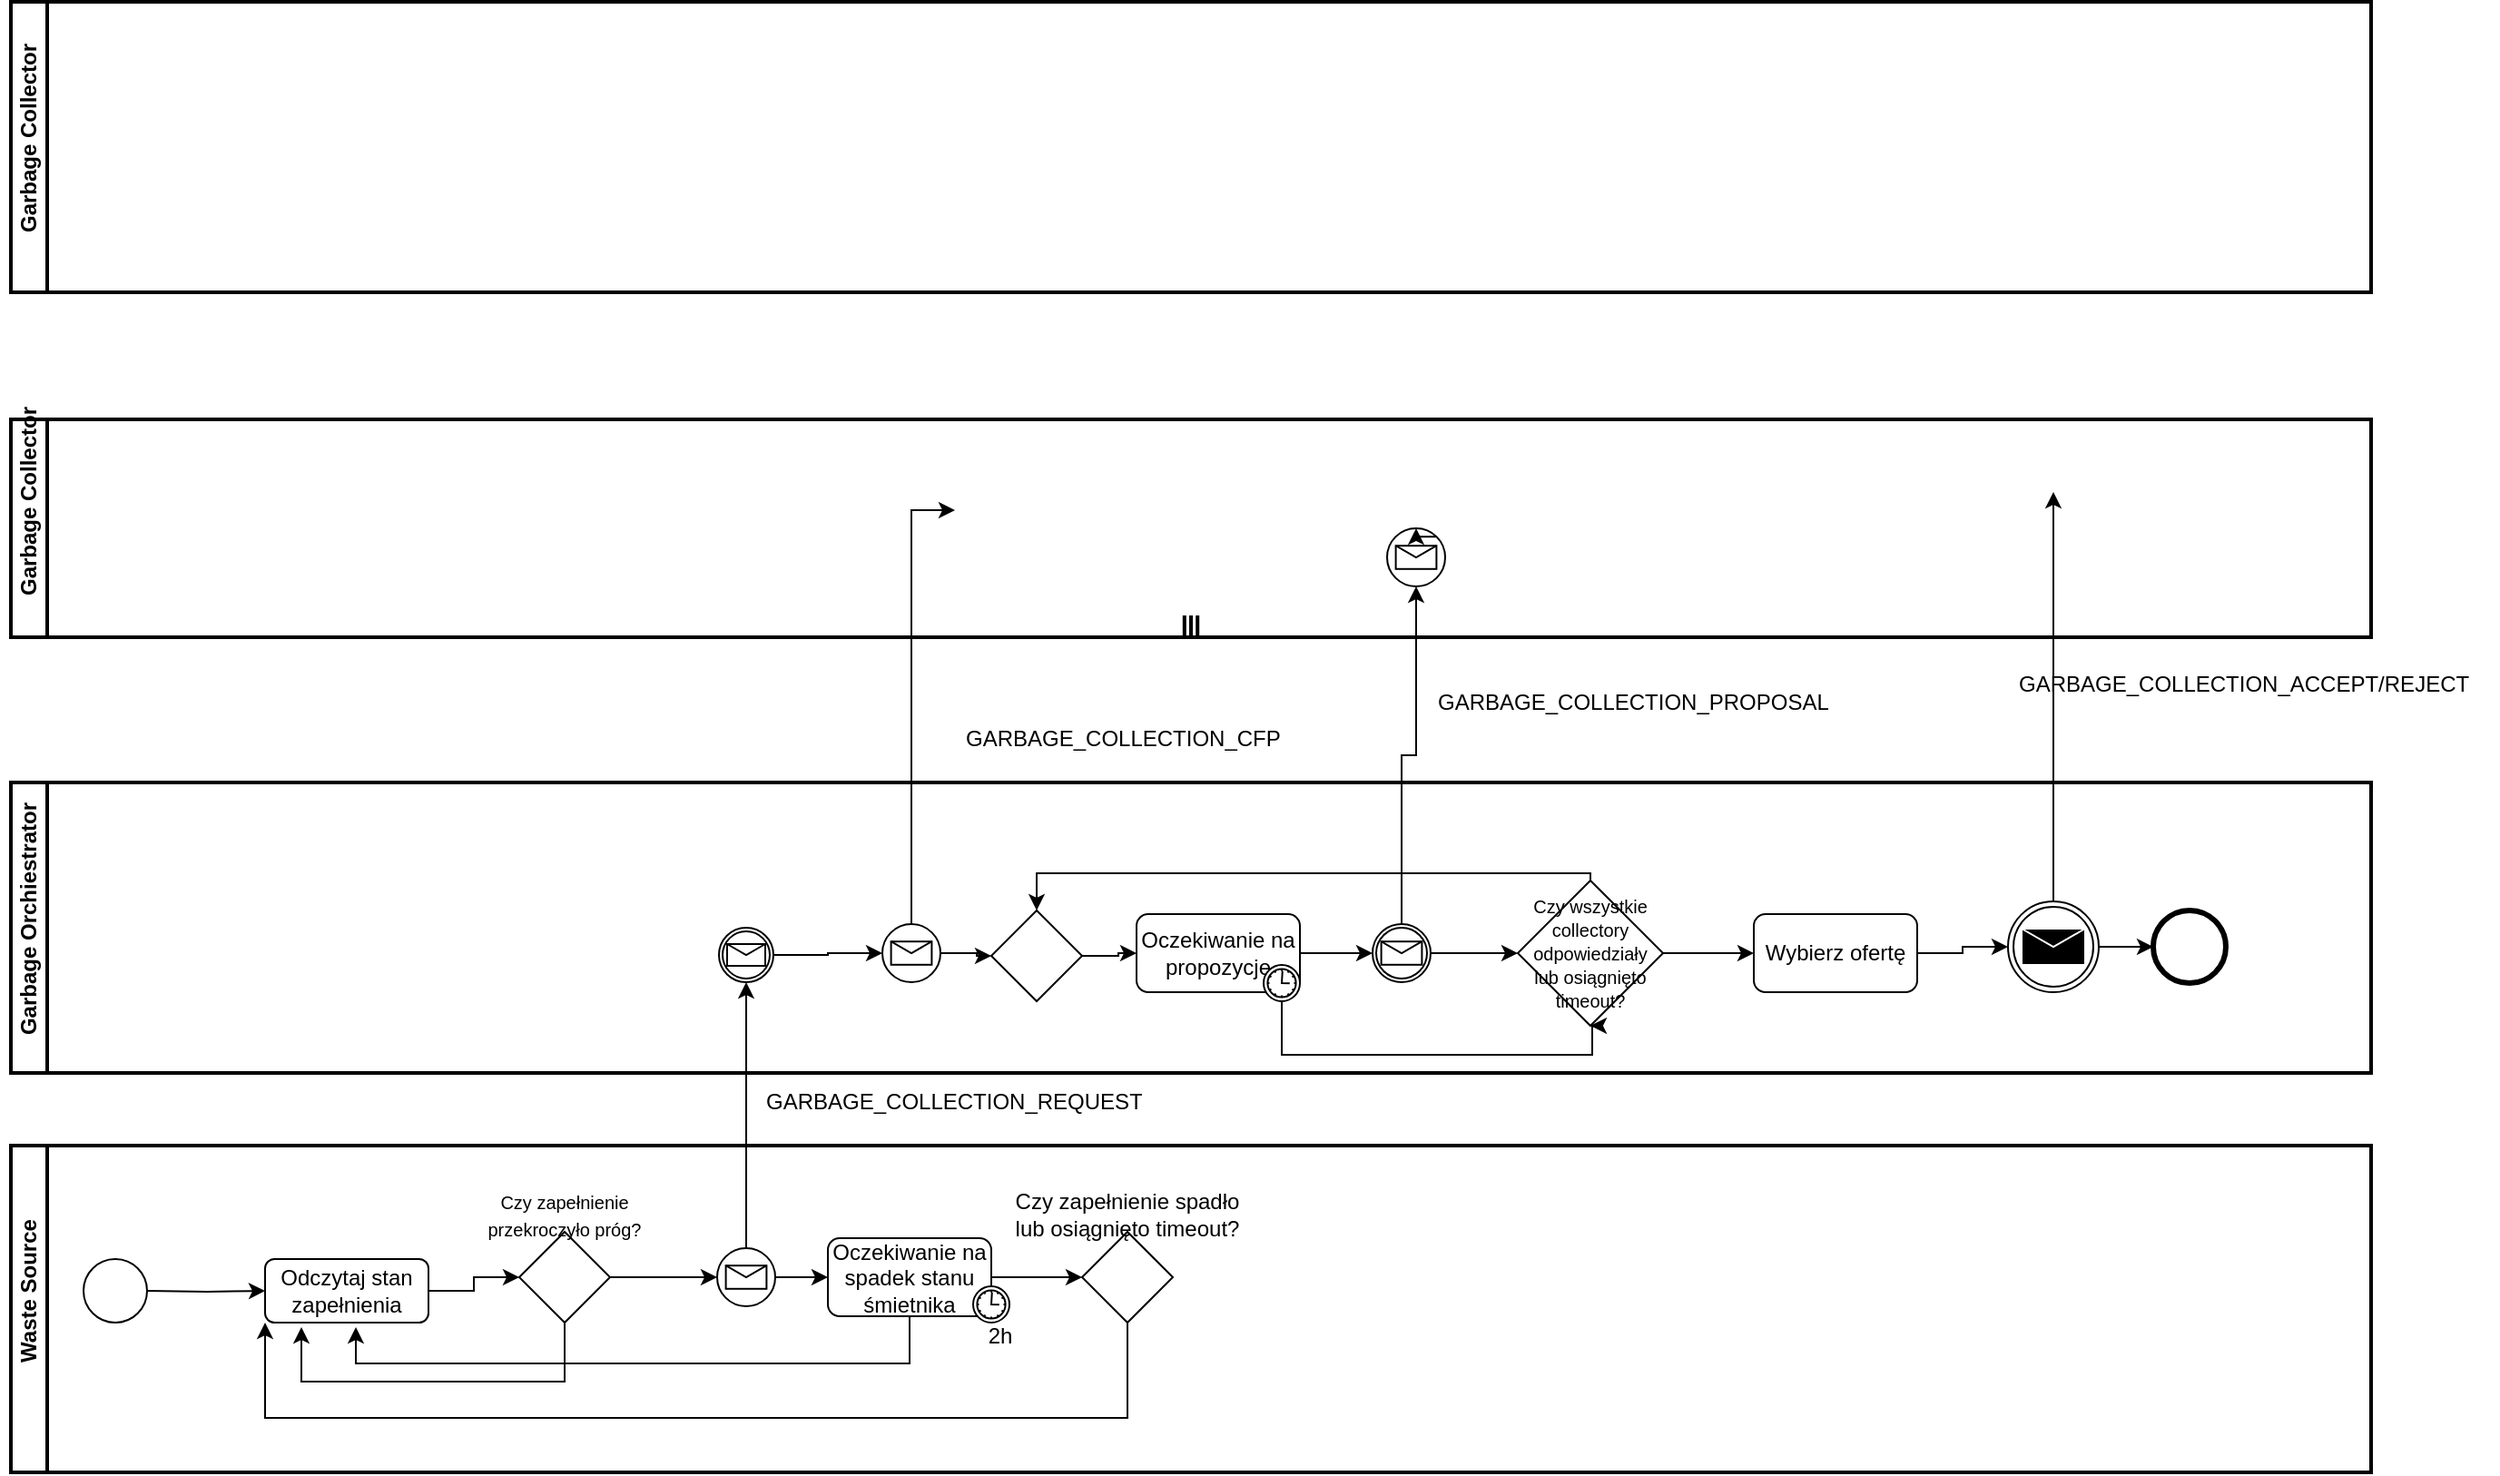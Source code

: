<mxfile version="22.0.8" type="device">
  <diagram name="Page-1" id="2a216829-ef6e-dabb-86c1-c78162f3ba2b">
    <mxGraphModel dx="1105" dy="733" grid="1" gridSize="10" guides="1" tooltips="1" connect="1" arrows="1" fold="1" page="1" pageScale="1" pageWidth="850" pageHeight="1100" background="none" math="0" shadow="0">
      <root>
        <mxCell id="0" />
        <mxCell id="1" parent="0" />
        <mxCell id="EU2BNnpD-7aVcFAq-WOP-53" value="" style="shape=mxgraph.bpmn.swimlane;html=1;startSize=20;horizontal=0;swimlaneLine=1;collapsible=0;fontStyle=0;swimlaneFillColor=#ffffff;strokeWidth=2;isCollection=1;whiteSpace=wrap;" vertex="1" parent="1">
          <mxGeometry x="20" y="440" width="1300" height="120" as="geometry" />
        </mxCell>
        <mxCell id="EU2BNnpD-7aVcFAq-WOP-10" value="" style="swimlane;html=1;startSize=20;fontStyle=0;collapsible=0;horizontal=0;swimlaneLine=1;swimlaneFillColor=#ffffff;strokeWidth=2;whiteSpace=wrap;" vertex="1" parent="1">
          <mxGeometry x="20" y="210" width="1300" height="160" as="geometry" />
        </mxCell>
        <mxCell id="EU2BNnpD-7aVcFAq-WOP-14" value="&lt;b&gt;Garbage Collector&lt;/b&gt;" style="text;html=1;strokeColor=none;fillColor=none;align=center;verticalAlign=middle;whiteSpace=wrap;rounded=0;rotation=-90;" vertex="1" parent="EU2BNnpD-7aVcFAq-WOP-10">
          <mxGeometry x="-50" y="60" width="120" height="30" as="geometry" />
        </mxCell>
        <mxCell id="EU2BNnpD-7aVcFAq-WOP-12" value="" style="swimlane;html=1;startSize=20;fontStyle=0;collapsible=0;horizontal=0;swimlaneLine=1;swimlaneFillColor=#ffffff;strokeWidth=2;whiteSpace=wrap;" vertex="1" parent="1">
          <mxGeometry x="20" y="640" width="1300" height="160" as="geometry" />
        </mxCell>
        <mxCell id="EU2BNnpD-7aVcFAq-WOP-16" value="&lt;b&gt;Garbage Orchiestrator&lt;br&gt;&lt;/b&gt;" style="text;html=1;strokeColor=none;fillColor=none;align=center;verticalAlign=middle;whiteSpace=wrap;rounded=0;rotation=-90;" vertex="1" parent="EU2BNnpD-7aVcFAq-WOP-12">
          <mxGeometry x="-65" y="60" width="150" height="30" as="geometry" />
        </mxCell>
        <mxCell id="EU2BNnpD-7aVcFAq-WOP-48" style="edgeStyle=orthogonalEdgeStyle;rounded=0;orthogonalLoop=1;jettySize=auto;html=1;" edge="1" parent="EU2BNnpD-7aVcFAq-WOP-12" source="EU2BNnpD-7aVcFAq-WOP-46" target="EU2BNnpD-7aVcFAq-WOP-47">
          <mxGeometry relative="1" as="geometry" />
        </mxCell>
        <mxCell id="EU2BNnpD-7aVcFAq-WOP-46" value="" style="points=[[0.145,0.145,0],[0.5,0,0],[0.855,0.145,0],[1,0.5,0],[0.855,0.855,0],[0.5,1,0],[0.145,0.855,0],[0,0.5,0]];shape=mxgraph.bpmn.event;html=1;verticalLabelPosition=bottom;labelBackgroundColor=#ffffff;verticalAlign=top;align=center;perimeter=ellipsePerimeter;outlineConnect=0;aspect=fixed;outline=boundInt;symbol=message;" vertex="1" parent="EU2BNnpD-7aVcFAq-WOP-12">
          <mxGeometry x="390" y="80" width="30" height="30" as="geometry" />
        </mxCell>
        <mxCell id="EU2BNnpD-7aVcFAq-WOP-55" style="edgeStyle=orthogonalEdgeStyle;rounded=0;orthogonalLoop=1;jettySize=auto;html=1;" edge="1" parent="EU2BNnpD-7aVcFAq-WOP-12" source="EU2BNnpD-7aVcFAq-WOP-47">
          <mxGeometry relative="1" as="geometry">
            <mxPoint x="520" y="-150" as="targetPoint" />
            <Array as="points">
              <mxPoint x="520" y="-150" />
            </Array>
          </mxGeometry>
        </mxCell>
        <mxCell id="EU2BNnpD-7aVcFAq-WOP-83" style="edgeStyle=orthogonalEdgeStyle;rounded=0;orthogonalLoop=1;jettySize=auto;html=1;entryX=0;entryY=0.5;entryDx=0;entryDy=0;" edge="1" parent="EU2BNnpD-7aVcFAq-WOP-12" source="EU2BNnpD-7aVcFAq-WOP-47" target="EU2BNnpD-7aVcFAq-WOP-80">
          <mxGeometry relative="1" as="geometry" />
        </mxCell>
        <mxCell id="EU2BNnpD-7aVcFAq-WOP-47" value="" style="points=[[0.145,0.145,0],[0.5,0,0],[0.855,0.145,0],[1,0.5,0],[0.855,0.855,0],[0.5,1,0],[0.145,0.855,0],[0,0.5,0]];shape=mxgraph.bpmn.event;html=1;verticalLabelPosition=bottom;labelBackgroundColor=#ffffff;verticalAlign=top;align=center;perimeter=ellipsePerimeter;outlineConnect=0;aspect=fixed;outline=standard;symbol=message;" vertex="1" parent="EU2BNnpD-7aVcFAq-WOP-12">
          <mxGeometry x="480" y="78" width="32" height="32" as="geometry" />
        </mxCell>
        <mxCell id="EU2BNnpD-7aVcFAq-WOP-63" style="edgeStyle=orthogonalEdgeStyle;rounded=0;orthogonalLoop=1;jettySize=auto;html=1;" edge="1" parent="EU2BNnpD-7aVcFAq-WOP-12" source="EU2BNnpD-7aVcFAq-WOP-50" target="EU2BNnpD-7aVcFAq-WOP-62">
          <mxGeometry relative="1" as="geometry" />
        </mxCell>
        <mxCell id="EU2BNnpD-7aVcFAq-WOP-50" value="Oczekiwanie na propozycje" style="rounded=1;whiteSpace=wrap;html=1;" vertex="1" parent="EU2BNnpD-7aVcFAq-WOP-12">
          <mxGeometry x="620" y="72.5" width="90" height="43" as="geometry" />
        </mxCell>
        <mxCell id="EU2BNnpD-7aVcFAq-WOP-68" style="edgeStyle=orthogonalEdgeStyle;rounded=0;orthogonalLoop=1;jettySize=auto;html=1;entryX=0.5;entryY=1;entryDx=0;entryDy=0;" edge="1" parent="EU2BNnpD-7aVcFAq-WOP-12" source="EU2BNnpD-7aVcFAq-WOP-56" target="EU2BNnpD-7aVcFAq-WOP-58">
          <mxGeometry relative="1" as="geometry">
            <mxPoint x="870" y="140" as="targetPoint" />
            <Array as="points">
              <mxPoint x="700" y="150" />
              <mxPoint x="871" y="150" />
            </Array>
          </mxGeometry>
        </mxCell>
        <mxCell id="EU2BNnpD-7aVcFAq-WOP-56" value="" style="points=[[0.145,0.145,0],[0.5,0,0],[0.855,0.145,0],[1,0.5,0],[0.855,0.855,0],[0.5,1,0],[0.145,0.855,0],[0,0.5,0]];shape=mxgraph.bpmn.event;html=1;verticalLabelPosition=bottom;labelBackgroundColor=#ffffff;verticalAlign=top;align=center;perimeter=ellipsePerimeter;outlineConnect=0;aspect=fixed;outline=standard;symbol=timer;" vertex="1" parent="EU2BNnpD-7aVcFAq-WOP-12">
          <mxGeometry x="690" y="100.5" width="20" height="20" as="geometry" />
        </mxCell>
        <mxCell id="EU2BNnpD-7aVcFAq-WOP-66" style="edgeStyle=orthogonalEdgeStyle;rounded=0;orthogonalLoop=1;jettySize=auto;html=1;" edge="1" parent="EU2BNnpD-7aVcFAq-WOP-12" source="EU2BNnpD-7aVcFAq-WOP-58" target="EU2BNnpD-7aVcFAq-WOP-65">
          <mxGeometry relative="1" as="geometry" />
        </mxCell>
        <mxCell id="EU2BNnpD-7aVcFAq-WOP-58" value="&lt;p style=&quot;line-height: 100%;&quot;&gt;&lt;font style=&quot;font-size: 10px;&quot;&gt;Czy wszystkie collectory odpowiedziały lub osiągnięto timeout?&lt;/font&gt;&lt;/p&gt;" style="rhombus;whiteSpace=wrap;html=1;" vertex="1" parent="EU2BNnpD-7aVcFAq-WOP-12">
          <mxGeometry x="830" y="54" width="80" height="80" as="geometry" />
        </mxCell>
        <mxCell id="EU2BNnpD-7aVcFAq-WOP-60" style="edgeStyle=orthogonalEdgeStyle;rounded=0;orthogonalLoop=1;jettySize=auto;html=1;entryX=0.5;entryY=0;entryDx=0;entryDy=0;" edge="1" parent="EU2BNnpD-7aVcFAq-WOP-12" source="EU2BNnpD-7aVcFAq-WOP-58" target="EU2BNnpD-7aVcFAq-WOP-80">
          <mxGeometry relative="1" as="geometry">
            <Array as="points">
              <mxPoint x="870" y="50" />
              <mxPoint x="565" y="50" />
            </Array>
          </mxGeometry>
        </mxCell>
        <mxCell id="EU2BNnpD-7aVcFAq-WOP-64" style="edgeStyle=orthogonalEdgeStyle;rounded=0;orthogonalLoop=1;jettySize=auto;html=1;entryX=0;entryY=0.5;entryDx=0;entryDy=0;" edge="1" parent="EU2BNnpD-7aVcFAq-WOP-12" source="EU2BNnpD-7aVcFAq-WOP-62" target="EU2BNnpD-7aVcFAq-WOP-58">
          <mxGeometry relative="1" as="geometry" />
        </mxCell>
        <mxCell id="EU2BNnpD-7aVcFAq-WOP-62" value="" style="points=[[0.145,0.145,0],[0.5,0,0],[0.855,0.145,0],[1,0.5,0],[0.855,0.855,0],[0.5,1,0],[0.145,0.855,0],[0,0.5,0]];shape=mxgraph.bpmn.event;html=1;verticalLabelPosition=bottom;labelBackgroundColor=#ffffff;verticalAlign=top;align=center;perimeter=ellipsePerimeter;outlineConnect=0;aspect=fixed;outline=catching;symbol=message;" vertex="1" parent="EU2BNnpD-7aVcFAq-WOP-12">
          <mxGeometry x="750" y="78" width="32" height="32" as="geometry" />
        </mxCell>
        <mxCell id="EU2BNnpD-7aVcFAq-WOP-73" style="edgeStyle=orthogonalEdgeStyle;rounded=0;orthogonalLoop=1;jettySize=auto;html=1;" edge="1" parent="EU2BNnpD-7aVcFAq-WOP-12" source="EU2BNnpD-7aVcFAq-WOP-65" target="EU2BNnpD-7aVcFAq-WOP-72">
          <mxGeometry relative="1" as="geometry" />
        </mxCell>
        <mxCell id="EU2BNnpD-7aVcFAq-WOP-65" value="Wybierz ofertę" style="rounded=1;whiteSpace=wrap;html=1;" vertex="1" parent="EU2BNnpD-7aVcFAq-WOP-12">
          <mxGeometry x="960" y="72.5" width="90" height="43" as="geometry" />
        </mxCell>
        <mxCell id="EU2BNnpD-7aVcFAq-WOP-74" style="edgeStyle=orthogonalEdgeStyle;rounded=0;orthogonalLoop=1;jettySize=auto;html=1;" edge="1" parent="EU2BNnpD-7aVcFAq-WOP-12" source="EU2BNnpD-7aVcFAq-WOP-72">
          <mxGeometry relative="1" as="geometry">
            <mxPoint x="1125" y="-160" as="targetPoint" />
          </mxGeometry>
        </mxCell>
        <mxCell id="EU2BNnpD-7aVcFAq-WOP-79" style="edgeStyle=orthogonalEdgeStyle;rounded=0;orthogonalLoop=1;jettySize=auto;html=1;" edge="1" parent="EU2BNnpD-7aVcFAq-WOP-12" source="EU2BNnpD-7aVcFAq-WOP-72" target="EU2BNnpD-7aVcFAq-WOP-78">
          <mxGeometry relative="1" as="geometry" />
        </mxCell>
        <mxCell id="EU2BNnpD-7aVcFAq-WOP-72" value="" style="points=[[0.145,0.145,0],[0.5,0,0],[0.855,0.145,0],[1,0.5,0],[0.855,0.855,0],[0.5,1,0],[0.145,0.855,0],[0,0.5,0]];shape=mxgraph.bpmn.event;html=1;verticalLabelPosition=bottom;labelBackgroundColor=#ffffff;verticalAlign=top;align=center;perimeter=ellipsePerimeter;outlineConnect=0;aspect=fixed;outline=throwing;symbol=message;" vertex="1" parent="EU2BNnpD-7aVcFAq-WOP-12">
          <mxGeometry x="1100" y="65.5" width="50" height="50" as="geometry" />
        </mxCell>
        <mxCell id="EU2BNnpD-7aVcFAq-WOP-78" value="" style="points=[[0.145,0.145,0],[0.5,0,0],[0.855,0.145,0],[1,0.5,0],[0.855,0.855,0],[0.5,1,0],[0.145,0.855,0],[0,0.5,0]];shape=mxgraph.bpmn.event;html=1;verticalLabelPosition=bottom;labelBackgroundColor=#ffffff;verticalAlign=top;align=center;perimeter=ellipsePerimeter;outlineConnect=0;aspect=fixed;outline=end;symbol=terminate2;" vertex="1" parent="EU2BNnpD-7aVcFAq-WOP-12">
          <mxGeometry x="1180" y="70.5" width="40" height="40" as="geometry" />
        </mxCell>
        <mxCell id="EU2BNnpD-7aVcFAq-WOP-84" style="edgeStyle=orthogonalEdgeStyle;rounded=0;orthogonalLoop=1;jettySize=auto;html=1;entryX=0;entryY=0.5;entryDx=0;entryDy=0;" edge="1" parent="EU2BNnpD-7aVcFAq-WOP-12" source="EU2BNnpD-7aVcFAq-WOP-80" target="EU2BNnpD-7aVcFAq-WOP-50">
          <mxGeometry relative="1" as="geometry" />
        </mxCell>
        <mxCell id="EU2BNnpD-7aVcFAq-WOP-80" value="" style="rhombus;whiteSpace=wrap;html=1;" vertex="1" parent="EU2BNnpD-7aVcFAq-WOP-12">
          <mxGeometry x="540" y="70.5" width="50" height="50" as="geometry" />
        </mxCell>
        <mxCell id="EU2BNnpD-7aVcFAq-WOP-13" value="" style="swimlane;html=1;startSize=20;fontStyle=0;collapsible=0;horizontal=0;swimlaneLine=1;swimlaneFillColor=#ffffff;strokeWidth=2;whiteSpace=wrap;" vertex="1" parent="1">
          <mxGeometry x="20" y="840" width="1300" height="180" as="geometry" />
        </mxCell>
        <mxCell id="EU2BNnpD-7aVcFAq-WOP-17" value="&lt;b&gt;Waste Source&lt;br&gt;&lt;/b&gt;" style="text;html=1;strokeColor=none;fillColor=none;align=center;verticalAlign=middle;whiteSpace=wrap;rounded=0;rotation=-90;" vertex="1" parent="EU2BNnpD-7aVcFAq-WOP-13">
          <mxGeometry x="-50" y="65" width="120" height="30" as="geometry" />
        </mxCell>
        <mxCell id="EU2BNnpD-7aVcFAq-WOP-24" style="edgeStyle=orthogonalEdgeStyle;rounded=0;orthogonalLoop=1;jettySize=auto;html=1;entryX=0;entryY=0.5;entryDx=0;entryDy=0;" edge="1" parent="EU2BNnpD-7aVcFAq-WOP-13" target="EU2BNnpD-7aVcFAq-WOP-23">
          <mxGeometry relative="1" as="geometry">
            <mxPoint x="75" y="80" as="sourcePoint" />
          </mxGeometry>
        </mxCell>
        <mxCell id="EU2BNnpD-7aVcFAq-WOP-27" style="edgeStyle=orthogonalEdgeStyle;rounded=0;orthogonalLoop=1;jettySize=auto;html=1;entryX=0;entryY=0.5;entryDx=0;entryDy=0;" edge="1" parent="EU2BNnpD-7aVcFAq-WOP-13" source="EU2BNnpD-7aVcFAq-WOP-23" target="EU2BNnpD-7aVcFAq-WOP-26">
          <mxGeometry relative="1" as="geometry" />
        </mxCell>
        <mxCell id="EU2BNnpD-7aVcFAq-WOP-23" value="Odczytaj stan zapełnienia" style="rounded=1;whiteSpace=wrap;html=1;" vertex="1" parent="EU2BNnpD-7aVcFAq-WOP-13">
          <mxGeometry x="140" y="62.5" width="90" height="35" as="geometry" />
        </mxCell>
        <mxCell id="EU2BNnpD-7aVcFAq-WOP-25" value="" style="points=[[0.145,0.145,0],[0.5,0,0],[0.855,0.145,0],[1,0.5,0],[0.855,0.855,0],[0.5,1,0],[0.145,0.855,0],[0,0.5,0]];shape=mxgraph.bpmn.event;html=1;verticalLabelPosition=bottom;labelBackgroundColor=#ffffff;verticalAlign=top;align=center;perimeter=ellipsePerimeter;outlineConnect=0;aspect=fixed;outline=standard;symbol=general;" vertex="1" parent="EU2BNnpD-7aVcFAq-WOP-13">
          <mxGeometry x="40" y="62.5" width="35" height="35" as="geometry" />
        </mxCell>
        <mxCell id="EU2BNnpD-7aVcFAq-WOP-26" value="" style="rhombus;whiteSpace=wrap;html=1;" vertex="1" parent="EU2BNnpD-7aVcFAq-WOP-13">
          <mxGeometry x="280" y="47.5" width="50" height="50" as="geometry" />
        </mxCell>
        <mxCell id="EU2BNnpD-7aVcFAq-WOP-29" style="edgeStyle=orthogonalEdgeStyle;rounded=0;orthogonalLoop=1;jettySize=auto;html=1;" edge="1" parent="EU2BNnpD-7aVcFAq-WOP-13" source="EU2BNnpD-7aVcFAq-WOP-26">
          <mxGeometry relative="1" as="geometry">
            <mxPoint x="160" y="100" as="targetPoint" />
            <Array as="points">
              <mxPoint x="305" y="130" />
              <mxPoint x="160" y="130" />
            </Array>
          </mxGeometry>
        </mxCell>
        <mxCell id="EU2BNnpD-7aVcFAq-WOP-30" value="&lt;font style=&quot;font-size: 10px;&quot;&gt;Czy zapełnienie przekroczyło próg?&lt;/font&gt;" style="text;html=1;strokeColor=none;fillColor=none;align=center;verticalAlign=middle;whiteSpace=wrap;rounded=0;" vertex="1" parent="EU2BNnpD-7aVcFAq-WOP-13">
          <mxGeometry x="255" y="30" width="100" height="15" as="geometry" />
        </mxCell>
        <mxCell id="EU2BNnpD-7aVcFAq-WOP-42" style="edgeStyle=orthogonalEdgeStyle;rounded=0;orthogonalLoop=1;jettySize=auto;html=1;entryX=0;entryY=0.5;entryDx=0;entryDy=0;" edge="1" parent="EU2BNnpD-7aVcFAq-WOP-13" source="EU2BNnpD-7aVcFAq-WOP-33" target="EU2BNnpD-7aVcFAq-WOP-39">
          <mxGeometry relative="1" as="geometry" />
        </mxCell>
        <mxCell id="EU2BNnpD-7aVcFAq-WOP-44" style="edgeStyle=orthogonalEdgeStyle;rounded=0;orthogonalLoop=1;jettySize=auto;html=1;" edge="1" parent="EU2BNnpD-7aVcFAq-WOP-13" source="EU2BNnpD-7aVcFAq-WOP-33">
          <mxGeometry relative="1" as="geometry">
            <mxPoint x="190" y="100" as="targetPoint" />
            <Array as="points">
              <mxPoint x="495" y="120" />
              <mxPoint x="190" y="120" />
            </Array>
          </mxGeometry>
        </mxCell>
        <mxCell id="EU2BNnpD-7aVcFAq-WOP-33" value="Oczekiwanie na spadek stanu śmietnika" style="rounded=1;whiteSpace=wrap;html=1;" vertex="1" parent="EU2BNnpD-7aVcFAq-WOP-13">
          <mxGeometry x="450" y="51" width="90" height="43" as="geometry" />
        </mxCell>
        <mxCell id="EU2BNnpD-7aVcFAq-WOP-34" value="" style="edgeStyle=orthogonalEdgeStyle;rounded=0;orthogonalLoop=1;jettySize=auto;html=1;" edge="1" parent="EU2BNnpD-7aVcFAq-WOP-13" source="EU2BNnpD-7aVcFAq-WOP-26" target="EU2BNnpD-7aVcFAq-WOP-32">
          <mxGeometry relative="1" as="geometry">
            <mxPoint x="420" y="912.5" as="targetPoint" />
            <mxPoint x="350" y="912" as="sourcePoint" />
          </mxGeometry>
        </mxCell>
        <mxCell id="EU2BNnpD-7aVcFAq-WOP-37" style="edgeStyle=orthogonalEdgeStyle;rounded=0;orthogonalLoop=1;jettySize=auto;html=1;" edge="1" parent="EU2BNnpD-7aVcFAq-WOP-13" source="EU2BNnpD-7aVcFAq-WOP-32" target="EU2BNnpD-7aVcFAq-WOP-33">
          <mxGeometry relative="1" as="geometry" />
        </mxCell>
        <mxCell id="EU2BNnpD-7aVcFAq-WOP-32" value="" style="points=[[0.145,0.145,0],[0.5,0,0],[0.855,0.145,0],[1,0.5,0],[0.855,0.855,0],[0.5,1,0],[0.145,0.855,0],[0,0.5,0]];shape=mxgraph.bpmn.event;html=1;verticalLabelPosition=bottom;labelBackgroundColor=#ffffff;verticalAlign=top;align=center;perimeter=ellipsePerimeter;outlineConnect=0;aspect=fixed;outline=standard;symbol=message;" vertex="1" parent="EU2BNnpD-7aVcFAq-WOP-13">
          <mxGeometry x="389" y="56.5" width="32" height="32" as="geometry" />
        </mxCell>
        <mxCell id="EU2BNnpD-7aVcFAq-WOP-35" value="" style="points=[[0.145,0.145,0],[0.5,0,0],[0.855,0.145,0],[1,0.5,0],[0.855,0.855,0],[0.5,1,0],[0.145,0.855,0],[0,0.5,0]];shape=mxgraph.bpmn.event;html=1;verticalLabelPosition=bottom;labelBackgroundColor=#ffffff;verticalAlign=top;align=center;perimeter=ellipsePerimeter;outlineConnect=0;aspect=fixed;outline=standard;symbol=timer;" vertex="1" parent="EU2BNnpD-7aVcFAq-WOP-13">
          <mxGeometry x="530" y="77.5" width="20" height="20" as="geometry" />
        </mxCell>
        <mxCell id="EU2BNnpD-7aVcFAq-WOP-39" value="" style="rhombus;whiteSpace=wrap;html=1;" vertex="1" parent="EU2BNnpD-7aVcFAq-WOP-13">
          <mxGeometry x="590" y="47.5" width="50" height="50" as="geometry" />
        </mxCell>
        <mxCell id="EU2BNnpD-7aVcFAq-WOP-40" value="Czy zapełnienie spadło lub osiągnięto timeout?" style="text;html=1;strokeColor=none;fillColor=none;align=center;verticalAlign=middle;whiteSpace=wrap;rounded=0;" vertex="1" parent="EU2BNnpD-7aVcFAq-WOP-13">
          <mxGeometry x="550" y="30" width="130" height="15" as="geometry" />
        </mxCell>
        <mxCell id="EU2BNnpD-7aVcFAq-WOP-41" style="edgeStyle=orthogonalEdgeStyle;rounded=0;orthogonalLoop=1;jettySize=auto;html=1;entryX=0;entryY=1;entryDx=0;entryDy=0;" edge="1" parent="EU2BNnpD-7aVcFAq-WOP-13" source="EU2BNnpD-7aVcFAq-WOP-39" target="EU2BNnpD-7aVcFAq-WOP-23">
          <mxGeometry relative="1" as="geometry">
            <mxPoint x="650" y="69" as="targetPoint" />
            <Array as="points">
              <mxPoint x="615" y="150" />
              <mxPoint x="140" y="150" />
            </Array>
          </mxGeometry>
        </mxCell>
        <mxCell id="EU2BNnpD-7aVcFAq-WOP-45" value="2h" style="text;html=1;strokeColor=none;fillColor=none;align=center;verticalAlign=middle;whiteSpace=wrap;rounded=0;" vertex="1" parent="EU2BNnpD-7aVcFAq-WOP-13">
          <mxGeometry x="525" y="95" width="40" height="20" as="geometry" />
        </mxCell>
        <mxCell id="EU2BNnpD-7aVcFAq-WOP-38" style="edgeStyle=orthogonalEdgeStyle;rounded=0;orthogonalLoop=1;jettySize=auto;html=1;entryX=0.5;entryY=1;entryDx=0;entryDy=0;entryPerimeter=0;" edge="1" parent="1" source="EU2BNnpD-7aVcFAq-WOP-32" target="EU2BNnpD-7aVcFAq-WOP-46">
          <mxGeometry relative="1" as="geometry">
            <mxPoint x="425.0" y="770" as="targetPoint" />
          </mxGeometry>
        </mxCell>
        <mxCell id="EU2BNnpD-7aVcFAq-WOP-51" value="&lt;span class=&quot;NormalTextRun SCXW234842105 BCX2&quot;&gt;GARBAGE_&lt;/span&gt;&lt;span class=&quot;TextRun SCXW234842105 BCX2&quot; lang=&quot;PL-PL&quot; style=&quot;font-size: 11pt; line-height: 19.425px; font-family: Calibri, &amp;quot;Calibri_EmbeddedFont&amp;quot;, &amp;quot;Calibri_MSFontService&amp;quot;, sans-serif;&quot; data-contrast=&quot;auto&quot;&gt;&lt;/span&gt;COLLECTION_CFP" style="text;strokeColor=none;fillColor=none;align=left;verticalAlign=middle;spacingLeft=4;spacingRight=4;overflow=hidden;points=[[0,0.5],[1,0.5]];portConstraint=eastwest;rotatable=0;whiteSpace=wrap;html=1;" vertex="1" parent="1">
          <mxGeometry x="540" y="600" width="270" height="30" as="geometry" />
        </mxCell>
        <mxCell id="EU2BNnpD-7aVcFAq-WOP-52" value="&lt;span class=&quot;NormalTextRun SCXW234842105 BCX2&quot;&gt;GARBAGE_&lt;/span&gt;&lt;span class=&quot;TextRun SCXW234842105 BCX2&quot; lang=&quot;PL-PL&quot; style=&quot;font-size: 11pt; line-height: 19.425px; font-family: Calibri, &amp;quot;Calibri_EmbeddedFont&amp;quot;, &amp;quot;Calibri_MSFontService&amp;quot;, sans-serif;&quot; data-contrast=&quot;auto&quot;&gt;&lt;/span&gt;COLLECTION_REQUEST" style="text;strokeColor=none;fillColor=none;align=left;verticalAlign=middle;spacingLeft=4;spacingRight=4;overflow=hidden;points=[[0,0.5],[1,0.5]];portConstraint=eastwest;rotatable=0;whiteSpace=wrap;html=1;" vertex="1" parent="1">
          <mxGeometry x="430" y="800" width="270" height="30" as="geometry" />
        </mxCell>
        <mxCell id="EU2BNnpD-7aVcFAq-WOP-54" value="&lt;b&gt;Garbage Collector&lt;/b&gt;" style="text;html=1;strokeColor=none;fillColor=none;align=center;verticalAlign=middle;whiteSpace=wrap;rounded=0;rotation=-90;" vertex="1" parent="1">
          <mxGeometry x="-30" y="470" width="120" height="30" as="geometry" />
        </mxCell>
        <mxCell id="EU2BNnpD-7aVcFAq-WOP-70" value="" style="points=[[0.145,0.145,0],[0.5,0,0],[0.855,0.145,0],[1,0.5,0],[0.855,0.855,0],[0.5,1,0],[0.145,0.855,0],[0,0.5,0]];shape=mxgraph.bpmn.event;html=1;verticalLabelPosition=bottom;labelBackgroundColor=#ffffff;verticalAlign=top;align=center;perimeter=ellipsePerimeter;outlineConnect=0;aspect=fixed;outline=standard;symbol=message;" vertex="1" parent="1">
          <mxGeometry x="778" y="500" width="32" height="32" as="geometry" />
        </mxCell>
        <mxCell id="EU2BNnpD-7aVcFAq-WOP-75" value="&lt;span class=&quot;NormalTextRun SCXW234842105 BCX2&quot;&gt;GARBAGE_&lt;/span&gt;&lt;span class=&quot;TextRun SCXW234842105 BCX2&quot; lang=&quot;PL-PL&quot; style=&quot;font-size: 11pt; line-height: 19.425px; font-family: Calibri, &amp;quot;Calibri_EmbeddedFont&amp;quot;, &amp;quot;Calibri_MSFontService&amp;quot;, sans-serif;&quot; data-contrast=&quot;auto&quot;&gt;&lt;/span&gt;COLLECTION_PROPOSAL" style="text;strokeColor=none;fillColor=none;align=left;verticalAlign=middle;spacingLeft=4;spacingRight=4;overflow=hidden;points=[[0,0.5],[1,0.5]];portConstraint=eastwest;rotatable=0;whiteSpace=wrap;html=1;" vertex="1" parent="1">
          <mxGeometry x="800" y="580" width="270" height="30" as="geometry" />
        </mxCell>
        <mxCell id="EU2BNnpD-7aVcFAq-WOP-76" value="&lt;span class=&quot;NormalTextRun SCXW234842105 BCX2&quot;&gt;GARBAGE_&lt;/span&gt;&lt;span class=&quot;TextRun SCXW234842105 BCX2&quot; lang=&quot;PL-PL&quot; style=&quot;font-size: 11pt; line-height: 19.425px; font-family: Calibri, &amp;quot;Calibri_EmbeddedFont&amp;quot;, &amp;quot;Calibri_MSFontService&amp;quot;, sans-serif;&quot; data-contrast=&quot;auto&quot;&gt;&lt;/span&gt;COLLECTION_ACCEPT/REJECT" style="text;strokeColor=none;fillColor=none;align=left;verticalAlign=middle;spacingLeft=4;spacingRight=4;overflow=hidden;points=[[0,0.5],[1,0.5]];portConstraint=eastwest;rotatable=0;whiteSpace=wrap;html=1;" vertex="1" parent="1">
          <mxGeometry x="1120" y="570" width="270" height="30" as="geometry" />
        </mxCell>
        <mxCell id="EU2BNnpD-7aVcFAq-WOP-86" style="edgeStyle=orthogonalEdgeStyle;rounded=0;orthogonalLoop=1;jettySize=auto;html=1;exitX=0.855;exitY=0.145;exitDx=0;exitDy=0;exitPerimeter=0;entryX=0.5;entryY=0;entryDx=0;entryDy=0;entryPerimeter=0;" edge="1" parent="1" source="EU2BNnpD-7aVcFAq-WOP-70" target="EU2BNnpD-7aVcFAq-WOP-70">
          <mxGeometry relative="1" as="geometry" />
        </mxCell>
        <mxCell id="EU2BNnpD-7aVcFAq-WOP-87" style="edgeStyle=orthogonalEdgeStyle;rounded=0;orthogonalLoop=1;jettySize=auto;html=1;entryX=0.5;entryY=1;entryDx=0;entryDy=0;entryPerimeter=0;" edge="1" parent="1" source="EU2BNnpD-7aVcFAq-WOP-62" target="EU2BNnpD-7aVcFAq-WOP-70">
          <mxGeometry relative="1" as="geometry" />
        </mxCell>
      </root>
    </mxGraphModel>
  </diagram>
</mxfile>
